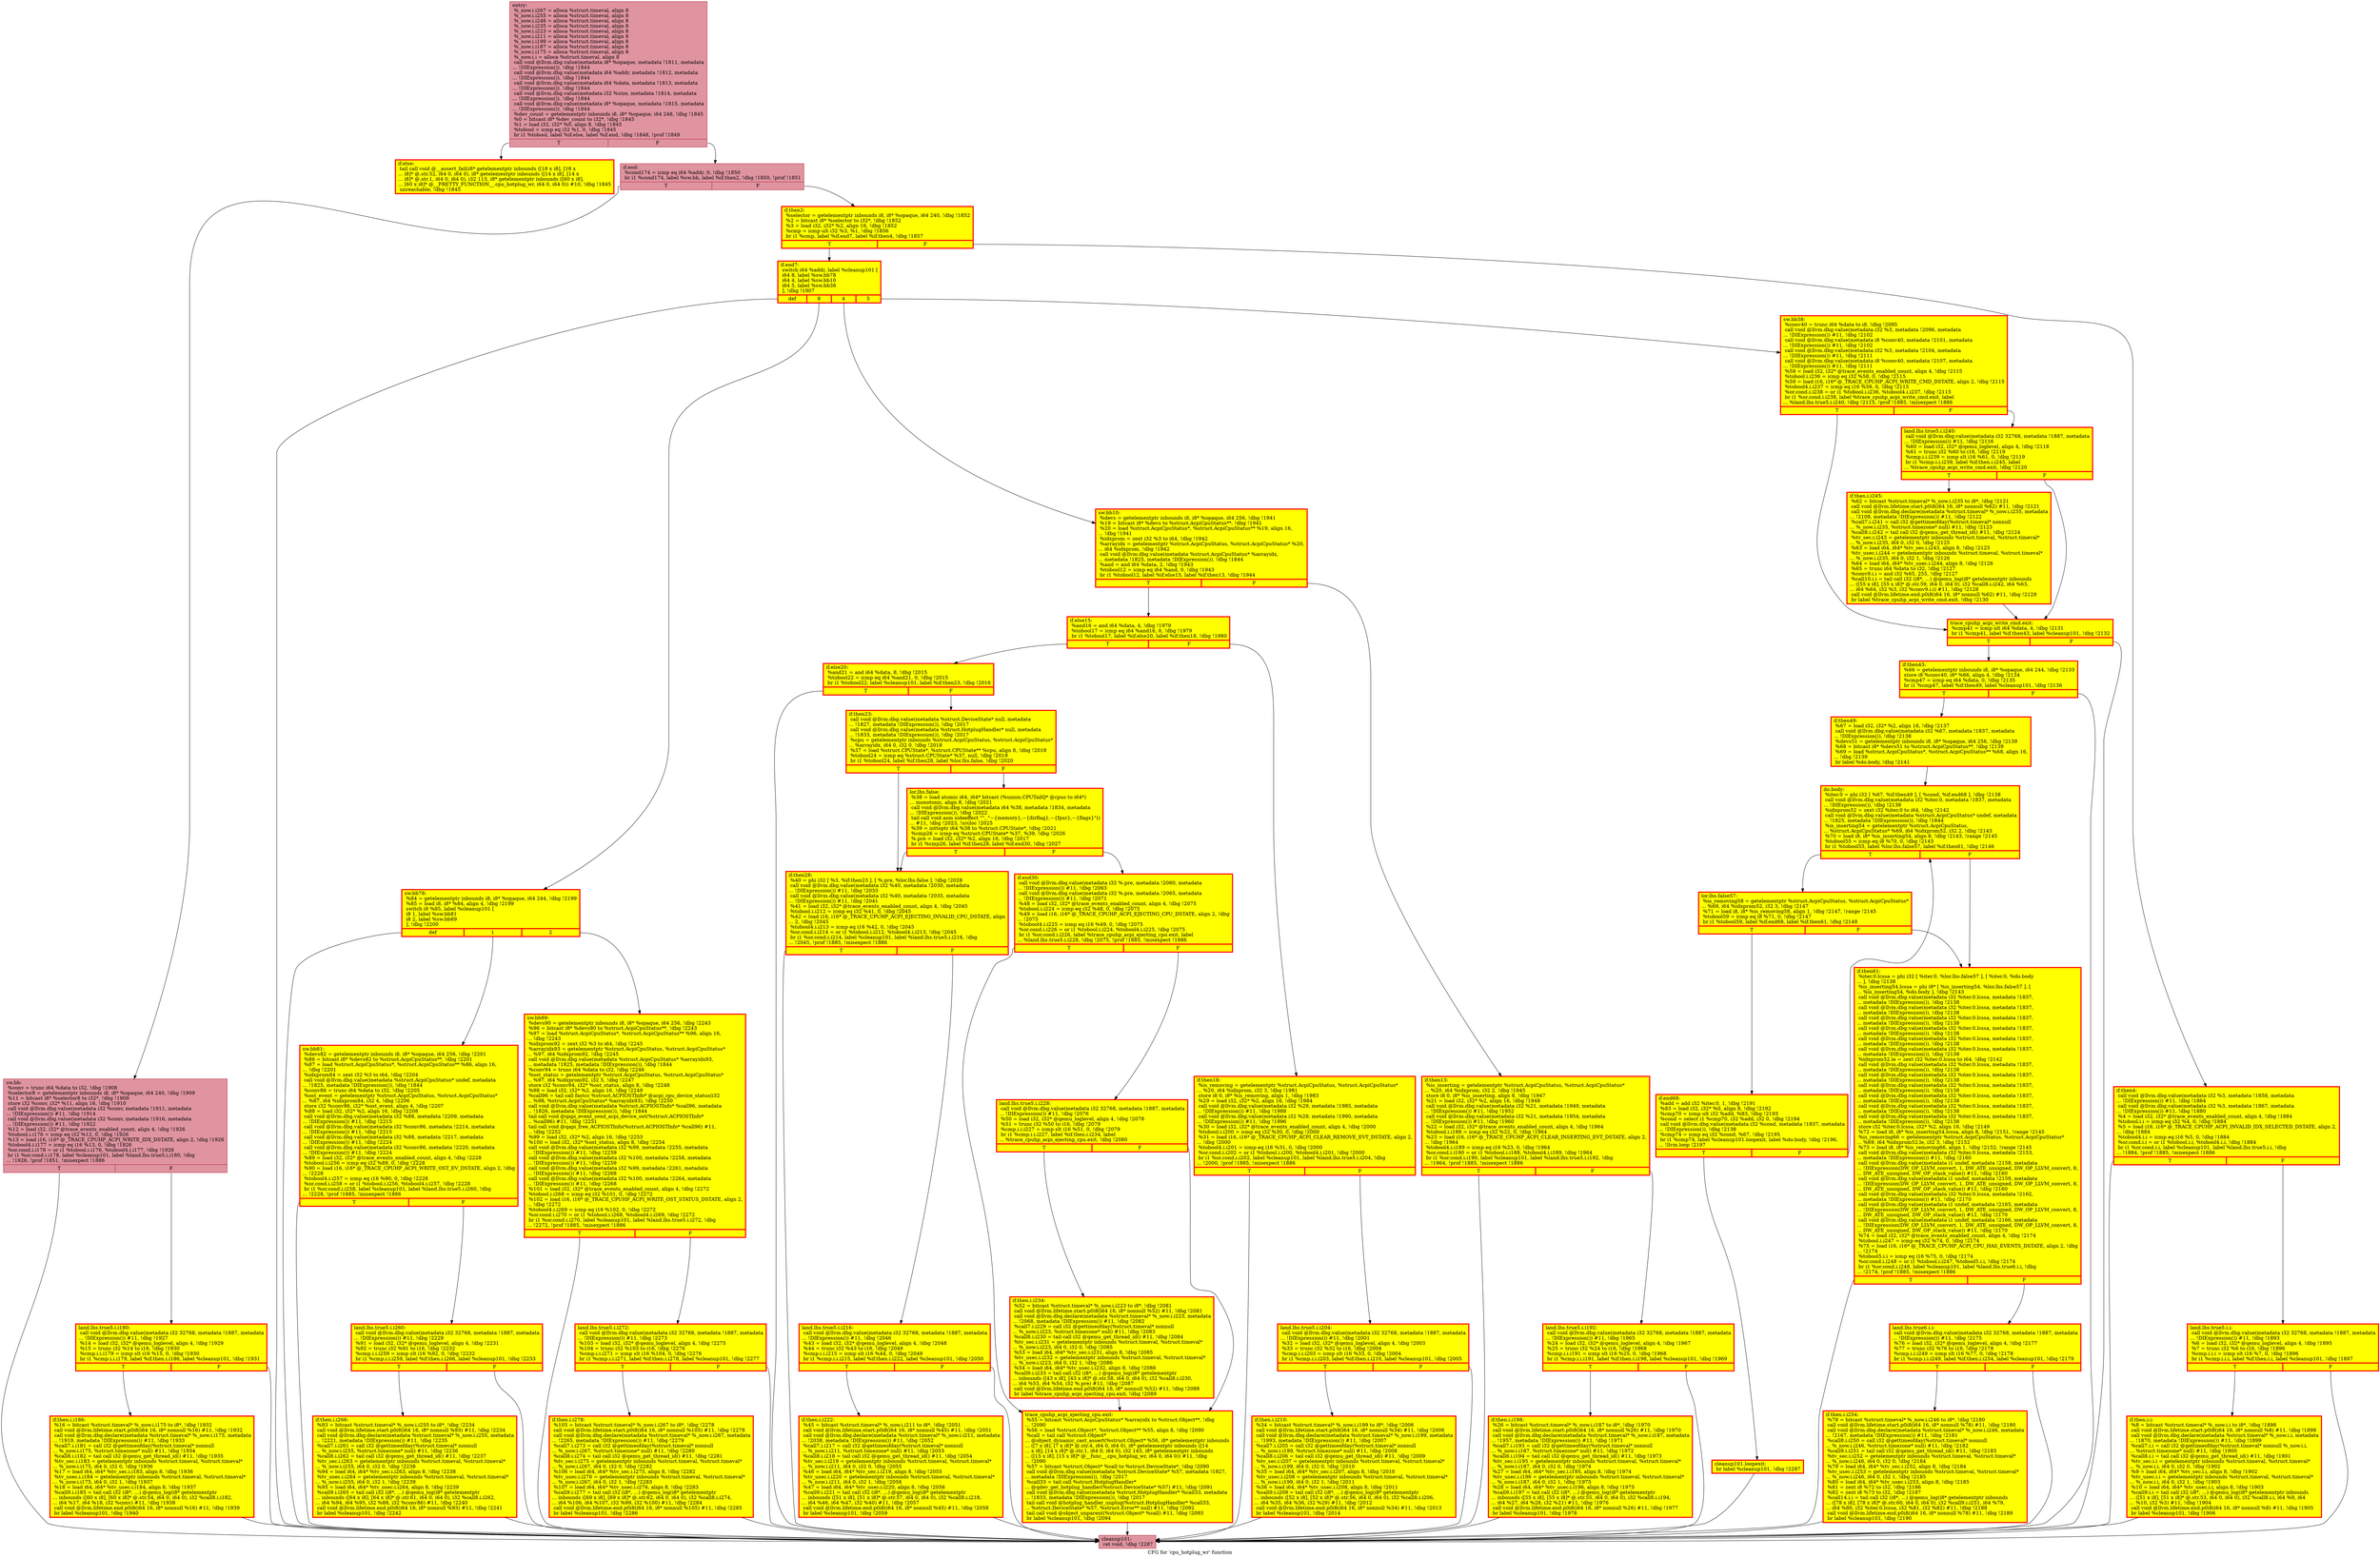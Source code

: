 digraph "CFG for 'cpu_hotplug_wr' function" {
	label="CFG for 'cpu_hotplug_wr' function";

	Node0x55f317c296d0 [shape=record,color="#b70d28ff", style=filled, fillcolor="#b70d2870",label="{entry:\l  %_now.i.i267 = alloca %struct.timeval, align 8\l  %_now.i.i255 = alloca %struct.timeval, align 8\l  %_now.i.i246 = alloca %struct.timeval, align 8\l  %_now.i.i235 = alloca %struct.timeval, align 8\l  %_now.i.i223 = alloca %struct.timeval, align 8\l  %_now.i.i211 = alloca %struct.timeval, align 8\l  %_now.i.i199 = alloca %struct.timeval, align 8\l  %_now.i.i187 = alloca %struct.timeval, align 8\l  %_now.i.i175 = alloca %struct.timeval, align 8\l  %_now.i.i = alloca %struct.timeval, align 8\l  call void @llvm.dbg.value(metadata i8* %opaque, metadata !1811, metadata\l... !DIExpression()), !dbg !1844\l  call void @llvm.dbg.value(metadata i64 %addr, metadata !1812, metadata\l... !DIExpression()), !dbg !1844\l  call void @llvm.dbg.value(metadata i64 %data, metadata !1813, metadata\l... !DIExpression()), !dbg !1844\l  call void @llvm.dbg.value(metadata i32 %size, metadata !1814, metadata\l... !DIExpression()), !dbg !1844\l  call void @llvm.dbg.value(metadata i8* %opaque, metadata !1815, metadata\l... !DIExpression()), !dbg !1844\l  %dev_count = getelementptr inbounds i8, i8* %opaque, i64 248, !dbg !1845\l  %0 = bitcast i8* %dev_count to i32*, !dbg !1845\l  %1 = load i32, i32* %0, align 8, !dbg !1845\l  %tobool = icmp eq i32 %1, 0, !dbg !1845\l  br i1 %tobool, label %if.else, label %if.end, !dbg !1848, !prof !1849\l|{<s0>T|<s1>F}}"];
	Node0x55f317c296d0:s0 -> Node0x55f317c414a0;
	Node0x55f317c296d0:s1 -> Node0x55f317c41430;
	Node0x55f317c414a0 [shape=record,penwidth=3.0, style="filled", color="red", fillcolor="yellow",label="{if.else:                                          \l  tail call void @__assert_fail(i8* getelementptr inbounds ([18 x i8], [18 x\l... i8]* @.str.52, i64 0, i64 0), i8* getelementptr inbounds ([14 x i8], [14 x\l... i8]* @.str.1, i64 0, i64 0), i32 113, i8* getelementptr inbounds ([60 x i8],\l... [60 x i8]* @__PRETTY_FUNCTION__.cpu_hotplug_wr, i64 0, i64 0)) #10, !dbg !1845\l  unreachable, !dbg !1845\l}"];
	Node0x55f317c41430 [shape=record,color="#b70d28ff", style=filled, fillcolor="#b70d2870",label="{if.end:                                           \l  %cond174 = icmp eq i64 %addr, 0, !dbg !1850\l  br i1 %cond174, label %sw.bb, label %if.then2, !dbg !1850, !prof !1851\l|{<s0>T|<s1>F}}"];
	Node0x55f317c41430:s0 -> Node0x55f317c43db0;
	Node0x55f317c41430:s1 -> Node0x55f317c41e20;
	Node0x55f317c41e20 [shape=record,penwidth=3.0, style="filled", color="red", fillcolor="yellow",label="{if.then2:                                         \l  %selector = getelementptr inbounds i8, i8* %opaque, i64 240, !dbg !1852\l  %2 = bitcast i8* %selector to i32*, !dbg !1852\l  %3 = load i32, i32* %2, align 16, !dbg !1852\l  %cmp = icmp ult i32 %3, %1, !dbg !1856\l  br i1 %cmp, label %if.end7, label %if.then4, !dbg !1857\l|{<s0>T|<s1>F}}"];
	Node0x55f317c41e20:s0 -> Node0x55f317c41ee0;
	Node0x55f317c41e20:s1 -> Node0x55f317c42290;
	Node0x55f317c42290 [shape=record,penwidth=3.0, style="filled", color="red", fillcolor="yellow",label="{if.then4:                                         \l  call void @llvm.dbg.value(metadata i32 %3, metadata !1858, metadata\l... !DIExpression()) #11, !dbg !1864\l  call void @llvm.dbg.value(metadata i32 %3, metadata !1867, metadata\l... !DIExpression()) #11, !dbg !1880\l  %4 = load i32, i32* @trace_events_enabled_count, align 4, !dbg !1884\l  %tobool.i.i = icmp eq i32 %4, 0, !dbg !1884\l  %5 = load i16, i16* @_TRACE_CPUHP_ACPI_INVALID_IDX_SELECTED_DSTATE, align 2,\l... !dbg !1884\l  %tobool4.i.i = icmp eq i16 %5, 0, !dbg !1884\l  %or.cond.i.i = or i1 %tobool.i.i, %tobool4.i.i, !dbg !1884\l  br i1 %or.cond.i.i, label %cleanup101, label %land.lhs.true5.i.i, !dbg\l... !1884, !prof !1885, !misexpect !1886\l|{<s0>T|<s1>F}}"];
	Node0x55f317c42290:s0 -> Node0x55f317670e80;
	Node0x55f317c42290:s1 -> Node0x55f317c7afe0;
	Node0x55f317c7afe0 [shape=record,penwidth=3.0, style="filled", color="red", fillcolor="yellow",label="{land.lhs.true5.i.i:                               \l  call void @llvm.dbg.value(metadata i32 32768, metadata !1887, metadata\l... !DIExpression()) #11, !dbg !1893\l  %6 = load i32, i32* @qemu_loglevel, align 4, !dbg !1895\l  %7 = trunc i32 %6 to i16, !dbg !1896\l  %cmp.i.i.i = icmp slt i16 %7, 0, !dbg !1896\l  br i1 %cmp.i.i.i, label %if.then.i.i, label %cleanup101, !dbg !1897\l|{<s0>T|<s1>F}}"];
	Node0x55f317c7afe0:s0 -> Node0x55f317c772a0;
	Node0x55f317c7afe0:s1 -> Node0x55f317670e80;
	Node0x55f317c772a0 [shape=record,penwidth=3.0, style="filled", color="red", fillcolor="yellow",label="{if.then.i.i:                                      \l  %8 = bitcast %struct.timeval* %_now.i.i to i8*, !dbg !1898\l  call void @llvm.lifetime.start.p0i8(i64 16, i8* nonnull %8) #11, !dbg !1898\l  call void @llvm.dbg.declare(metadata %struct.timeval* %_now.i.i, metadata\l... !1870, metadata !DIExpression()) #11, !dbg !1899\l  %call7.i.i = call i32 @gettimeofday(%struct.timeval* nonnull %_now.i.i,\l... %struct.timezone* null) #11, !dbg !1900\l  %call8.i.i = tail call i32 @qemu_get_thread_id() #11, !dbg !1901\l  %tv_sec.i.i = getelementptr inbounds %struct.timeval, %struct.timeval*\l... %_now.i.i, i64 0, i32 0, !dbg !1902\l  %9 = load i64, i64* %tv_sec.i.i, align 8, !dbg !1902\l  %tv_usec.i.i = getelementptr inbounds %struct.timeval, %struct.timeval*\l... %_now.i.i, i64 0, i32 1, !dbg !1903\l  %10 = load i64, i64* %tv_usec.i.i, align 8, !dbg !1903\l  %call9.i.i = tail call i32 (i8*, ...) @qemu_log(i8* getelementptr inbounds\l... ([51 x i8], [51 x i8]* @.str.53, i64 0, i64 0), i32 %call8.i.i, i64 %9, i64\l... %10, i32 %3) #11, !dbg !1904\l  call void @llvm.lifetime.end.p0i8(i64 16, i8* nonnull %8) #11, !dbg !1905\l  br label %cleanup101, !dbg !1906\l}"];
	Node0x55f317c772a0 -> Node0x55f317670e80;
	Node0x55f317c41ee0 [shape=record,penwidth=3.0, style="filled", color="red", fillcolor="yellow",label="{if.end7:                                          \l  switch i64 %addr, label %cleanup101 [\l    i64 8, label %sw.bb78\l    i64 4, label %sw.bb10\l    i64 5, label %sw.bb38\l  ], !dbg !1907\l|{<s0>def|<s1>8|<s2>4|<s3>5}}"];
	Node0x55f317c41ee0:s0 -> Node0x55f317670e80;
	Node0x55f317c41ee0:s1 -> Node0x55f317c56070;
	Node0x55f317c41ee0:s2 -> Node0x55f317aac2a0;
	Node0x55f317c41ee0:s3 -> Node0x55f317abb500;
	Node0x55f317c43db0 [shape=record,color="#b70d28ff", style=filled, fillcolor="#b70d2870",label="{sw.bb:                                            \l  %conv = trunc i64 %data to i32, !dbg !1908\l  %selector8 = getelementptr inbounds i8, i8* %opaque, i64 240, !dbg !1909\l  %11 = bitcast i8* %selector8 to i32*, !dbg !1909\l  store i32 %conv, i32* %11, align 16, !dbg !1910\l  call void @llvm.dbg.value(metadata i32 %conv, metadata !1911, metadata\l... !DIExpression()) #11, !dbg !1914\l  call void @llvm.dbg.value(metadata i32 %conv, metadata !1916, metadata\l... !DIExpression()) #11, !dbg !1922\l  %12 = load i32, i32* @trace_events_enabled_count, align 4, !dbg !1926\l  %tobool.i.i176 = icmp eq i32 %12, 0, !dbg !1926\l  %13 = load i16, i16* @_TRACE_CPUHP_ACPI_WRITE_IDX_DSTATE, align 2, !dbg !1926\l  %tobool4.i.i177 = icmp eq i16 %13, 0, !dbg !1926\l  %or.cond.i.i178 = or i1 %tobool.i.i176, %tobool4.i.i177, !dbg !1926\l  br i1 %or.cond.i.i178, label %cleanup101, label %land.lhs.true5.i.i180, !dbg\l... !1926, !prof !1851, !misexpect !1886\l|{<s0>T|<s1>F}}"];
	Node0x55f317c43db0:s0 -> Node0x55f317670e80;
	Node0x55f317c43db0:s1 -> Node0x55f317be92f0;
	Node0x55f317be92f0 [shape=record,penwidth=3.0, style="filled", color="red", fillcolor="yellow",label="{land.lhs.true5.i.i180:                            \l  call void @llvm.dbg.value(metadata i32 32768, metadata !1887, metadata\l... !DIExpression()) #11, !dbg !1927\l  %14 = load i32, i32* @qemu_loglevel, align 4, !dbg !1929\l  %15 = trunc i32 %14 to i16, !dbg !1930\l  %cmp.i.i.i179 = icmp slt i16 %15, 0, !dbg !1930\l  br i1 %cmp.i.i.i179, label %if.then.i.i186, label %cleanup101, !dbg !1931\l|{<s0>T|<s1>F}}"];
	Node0x55f317be92f0:s0 -> Node0x55f317abc0a0;
	Node0x55f317be92f0:s1 -> Node0x55f317670e80;
	Node0x55f317abc0a0 [shape=record,penwidth=3.0, style="filled", color="red", fillcolor="yellow",label="{if.then.i.i186:                                   \l  %16 = bitcast %struct.timeval* %_now.i.i175 to i8*, !dbg !1932\l  call void @llvm.lifetime.start.p0i8(i64 16, i8* nonnull %16) #11, !dbg !1932\l  call void @llvm.dbg.declare(metadata %struct.timeval* %_now.i.i175, metadata\l... !1919, metadata !DIExpression()) #11, !dbg !1933\l  %call7.i.i181 = call i32 @gettimeofday(%struct.timeval* nonnull\l... %_now.i.i175, %struct.timezone* null) #11, !dbg !1934\l  %call8.i.i182 = tail call i32 @qemu_get_thread_id() #11, !dbg !1935\l  %tv_sec.i.i183 = getelementptr inbounds %struct.timeval, %struct.timeval*\l... %_now.i.i175, i64 0, i32 0, !dbg !1936\l  %17 = load i64, i64* %tv_sec.i.i183, align 8, !dbg !1936\l  %tv_usec.i.i184 = getelementptr inbounds %struct.timeval, %struct.timeval*\l... %_now.i.i175, i64 0, i32 1, !dbg !1937\l  %18 = load i64, i64* %tv_usec.i.i184, align 8, !dbg !1937\l  %call9.i.i185 = tail call i32 (i8*, ...) @qemu_log(i8* getelementptr\l... inbounds ([60 x i8], [60 x i8]* @.str.54, i64 0, i64 0), i32 %call8.i.i182,\l... i64 %17, i64 %18, i32 %conv) #11, !dbg !1938\l  call void @llvm.lifetime.end.p0i8(i64 16, i8* nonnull %16) #11, !dbg !1939\l  br label %cleanup101, !dbg !1940\l}"];
	Node0x55f317abc0a0 -> Node0x55f317670e80;
	Node0x55f317aac2a0 [shape=record,penwidth=3.0, style="filled", color="red", fillcolor="yellow",label="{sw.bb10:                                          \l  %devs = getelementptr inbounds i8, i8* %opaque, i64 256, !dbg !1941\l  %19 = bitcast i8* %devs to %struct.AcpiCpuStatus**, !dbg !1941\l  %20 = load %struct.AcpiCpuStatus*, %struct.AcpiCpuStatus** %19, align 16,\l... !dbg !1941\l  %idxprom = zext i32 %3 to i64, !dbg !1942\l  %arrayidx = getelementptr %struct.AcpiCpuStatus, %struct.AcpiCpuStatus* %20,\l... i64 %idxprom, !dbg !1942\l  call void @llvm.dbg.value(metadata %struct.AcpiCpuStatus* %arrayidx,\l... metadata !1825, metadata !DIExpression()), !dbg !1844\l  %and = and i64 %data, 2, !dbg !1943\l  %tobool12 = icmp eq i64 %and, 0, !dbg !1943\l  br i1 %tobool12, label %if.else15, label %if.then13, !dbg !1944\l|{<s0>T|<s1>F}}"];
	Node0x55f317aac2a0:s0 -> Node0x55f317c44dd0;
	Node0x55f317aac2a0:s1 -> Node0x55f317c44d30;
	Node0x55f317c44d30 [shape=record,penwidth=3.0, style="filled", color="red", fillcolor="yellow",label="{if.then13:                                        \l  %is_inserting = getelementptr %struct.AcpiCpuStatus, %struct.AcpiCpuStatus*\l... %20, i64 %idxprom, i32 2, !dbg !1945\l  store i8 0, i8* %is_inserting, align 8, !dbg !1947\l  %21 = load i32, i32* %2, align 16, !dbg !1948\l  call void @llvm.dbg.value(metadata i32 %21, metadata !1949, metadata\l... !DIExpression()) #11, !dbg !1952\l  call void @llvm.dbg.value(metadata i32 %21, metadata !1954, metadata\l... !DIExpression()) #11, !dbg !1960\l  %22 = load i32, i32* @trace_events_enabled_count, align 4, !dbg !1964\l  %tobool.i.i188 = icmp eq i32 %22, 0, !dbg !1964\l  %23 = load i16, i16* @_TRACE_CPUHP_ACPI_CLEAR_INSERTING_EVT_DSTATE, align 2,\l... !dbg !1964\l  %tobool4.i.i189 = icmp eq i16 %23, 0, !dbg !1964\l  %or.cond.i.i190 = or i1 %tobool.i.i188, %tobool4.i.i189, !dbg !1964\l  br i1 %or.cond.i.i190, label %cleanup101, label %land.lhs.true5.i.i192, !dbg\l... !1964, !prof !1885, !misexpect !1886\l|{<s0>T|<s1>F}}"];
	Node0x55f317c44d30:s0 -> Node0x55f317670e80;
	Node0x55f317c44d30:s1 -> Node0x55f317c5a690;
	Node0x55f317c5a690 [shape=record,penwidth=3.0, style="filled", color="red", fillcolor="yellow",label="{land.lhs.true5.i.i192:                            \l  call void @llvm.dbg.value(metadata i32 32768, metadata !1887, metadata\l... !DIExpression()) #11, !dbg !1965\l  %24 = load i32, i32* @qemu_loglevel, align 4, !dbg !1967\l  %25 = trunc i32 %24 to i16, !dbg !1968\l  %cmp.i.i.i191 = icmp slt i16 %25, 0, !dbg !1968\l  br i1 %cmp.i.i.i191, label %if.then.i.i198, label %cleanup101, !dbg !1969\l|{<s0>T|<s1>F}}"];
	Node0x55f317c5a690:s0 -> Node0x55f317ca52c0;
	Node0x55f317c5a690:s1 -> Node0x55f317670e80;
	Node0x55f317ca52c0 [shape=record,penwidth=3.0, style="filled", color="red", fillcolor="yellow",label="{if.then.i.i198:                                   \l  %26 = bitcast %struct.timeval* %_now.i.i187 to i8*, !dbg !1970\l  call void @llvm.lifetime.start.p0i8(i64 16, i8* nonnull %26) #11, !dbg !1970\l  call void @llvm.dbg.declare(metadata %struct.timeval* %_now.i.i187, metadata\l... !1957, metadata !DIExpression()) #11, !dbg !1971\l  %call7.i.i193 = call i32 @gettimeofday(%struct.timeval* nonnull\l... %_now.i.i187, %struct.timezone* null) #11, !dbg !1972\l  %call8.i.i194 = tail call i32 @qemu_get_thread_id() #11, !dbg !1973\l  %tv_sec.i.i195 = getelementptr inbounds %struct.timeval, %struct.timeval*\l... %_now.i.i187, i64 0, i32 0, !dbg !1974\l  %27 = load i64, i64* %tv_sec.i.i195, align 8, !dbg !1974\l  %tv_usec.i.i196 = getelementptr inbounds %struct.timeval, %struct.timeval*\l... %_now.i.i187, i64 0, i32 1, !dbg !1975\l  %28 = load i64, i64* %tv_usec.i.i196, align 8, !dbg !1975\l  %call9.i.i197 = tail call i32 (i8*, ...) @qemu_log(i8* getelementptr\l... inbounds ([55 x i8], [55 x i8]* @.str.55, i64 0, i64 0), i32 %call8.i.i194,\l... i64 %27, i64 %28, i32 %21) #11, !dbg !1976\l  call void @llvm.lifetime.end.p0i8(i64 16, i8* nonnull %26) #11, !dbg !1977\l  br label %cleanup101, !dbg !1978\l}"];
	Node0x55f317ca52c0 -> Node0x55f317670e80;
	Node0x55f317c44dd0 [shape=record,penwidth=3.0, style="filled", color="red", fillcolor="yellow",label="{if.else15:                                        \l  %and16 = and i64 %data, 4, !dbg !1979\l  %tobool17 = icmp eq i64 %and16, 0, !dbg !1979\l  br i1 %tobool17, label %if.else20, label %if.then18, !dbg !1980\l|{<s0>T|<s1>F}}"];
	Node0x55f317c44dd0:s0 -> Node0x55f317c45de0;
	Node0x55f317c44dd0:s1 -> Node0x55f317ab2210;
	Node0x55f317ab2210 [shape=record,penwidth=3.0, style="filled", color="red", fillcolor="yellow",label="{if.then18:                                        \l  %is_removing = getelementptr %struct.AcpiCpuStatus, %struct.AcpiCpuStatus*\l... %20, i64 %idxprom, i32 3, !dbg !1981\l  store i8 0, i8* %is_removing, align 1, !dbg !1983\l  %29 = load i32, i32* %2, align 16, !dbg !1984\l  call void @llvm.dbg.value(metadata i32 %29, metadata !1985, metadata\l... !DIExpression()) #11, !dbg !1988\l  call void @llvm.dbg.value(metadata i32 %29, metadata !1990, metadata\l... !DIExpression()) #11, !dbg !1996\l  %30 = load i32, i32* @trace_events_enabled_count, align 4, !dbg !2000\l  %tobool.i.i200 = icmp eq i32 %30, 0, !dbg !2000\l  %31 = load i16, i16* @_TRACE_CPUHP_ACPI_CLEAR_REMOVE_EVT_DSTATE, align 2,\l... !dbg !2000\l  %tobool4.i.i201 = icmp eq i16 %31, 0, !dbg !2000\l  %or.cond.i.i202 = or i1 %tobool.i.i200, %tobool4.i.i201, !dbg !2000\l  br i1 %or.cond.i.i202, label %cleanup101, label %land.lhs.true5.i.i204, !dbg\l... !2000, !prof !1885, !misexpect !1886\l|{<s0>T|<s1>F}}"];
	Node0x55f317ab2210:s0 -> Node0x55f317670e80;
	Node0x55f317ab2210:s1 -> Node0x55f317c5e2d0;
	Node0x55f317c5e2d0 [shape=record,penwidth=3.0, style="filled", color="red", fillcolor="yellow",label="{land.lhs.true5.i.i204:                            \l  call void @llvm.dbg.value(metadata i32 32768, metadata !1887, metadata\l... !DIExpression()) #11, !dbg !2001\l  %32 = load i32, i32* @qemu_loglevel, align 4, !dbg !2003\l  %33 = trunc i32 %32 to i16, !dbg !2004\l  %cmp.i.i.i203 = icmp slt i16 %33, 0, !dbg !2004\l  br i1 %cmp.i.i.i203, label %if.then.i.i210, label %cleanup101, !dbg !2005\l|{<s0>T|<s1>F}}"];
	Node0x55f317c5e2d0:s0 -> Node0x55f317c7ac10;
	Node0x55f317c5e2d0:s1 -> Node0x55f317670e80;
	Node0x55f317c7ac10 [shape=record,penwidth=3.0, style="filled", color="red", fillcolor="yellow",label="{if.then.i.i210:                                   \l  %34 = bitcast %struct.timeval* %_now.i.i199 to i8*, !dbg !2006\l  call void @llvm.lifetime.start.p0i8(i64 16, i8* nonnull %34) #11, !dbg !2006\l  call void @llvm.dbg.declare(metadata %struct.timeval* %_now.i.i199, metadata\l... !1993, metadata !DIExpression()) #11, !dbg !2007\l  %call7.i.i205 = call i32 @gettimeofday(%struct.timeval* nonnull\l... %_now.i.i199, %struct.timezone* null) #11, !dbg !2008\l  %call8.i.i206 = tail call i32 @qemu_get_thread_id() #11, !dbg !2009\l  %tv_sec.i.i207 = getelementptr inbounds %struct.timeval, %struct.timeval*\l... %_now.i.i199, i64 0, i32 0, !dbg !2010\l  %35 = load i64, i64* %tv_sec.i.i207, align 8, !dbg !2010\l  %tv_usec.i.i208 = getelementptr inbounds %struct.timeval, %struct.timeval*\l... %_now.i.i199, i64 0, i32 1, !dbg !2011\l  %36 = load i64, i64* %tv_usec.i.i208, align 8, !dbg !2011\l  %call9.i.i209 = tail call i32 (i8*, ...) @qemu_log(i8* getelementptr\l... inbounds ([52 x i8], [52 x i8]* @.str.56, i64 0, i64 0), i32 %call8.i.i206,\l... i64 %35, i64 %36, i32 %29) #11, !dbg !2012\l  call void @llvm.lifetime.end.p0i8(i64 16, i8* nonnull %34) #11, !dbg !2013\l  br label %cleanup101, !dbg !2014\l}"];
	Node0x55f317c7ac10 -> Node0x55f317670e80;
	Node0x55f317c45de0 [shape=record,penwidth=3.0, style="filled", color="red", fillcolor="yellow",label="{if.else20:                                        \l  %and21 = and i64 %data, 8, !dbg !2015\l  %tobool22 = icmp eq i64 %and21, 0, !dbg !2015\l  br i1 %tobool22, label %cleanup101, label %if.then23, !dbg !2016\l|{<s0>T|<s1>F}}"];
	Node0x55f317c45de0:s0 -> Node0x55f317670e80;
	Node0x55f317c45de0:s1 -> Node0x55f317ab2850;
	Node0x55f317ab2850 [shape=record,penwidth=3.0, style="filled", color="red", fillcolor="yellow",label="{if.then23:                                        \l  call void @llvm.dbg.value(metadata %struct.DeviceState* null, metadata\l... !1827, metadata !DIExpression()), !dbg !2017\l  call void @llvm.dbg.value(metadata %struct.HotplugHandler* null, metadata\l... !1833, metadata !DIExpression()), !dbg !2017\l  %cpu = getelementptr inbounds %struct.AcpiCpuStatus, %struct.AcpiCpuStatus*\l... %arrayidx, i64 0, i32 0, !dbg !2018\l  %37 = load %struct.CPUState*, %struct.CPUState** %cpu, align 8, !dbg !2018\l  %tobool24 = icmp eq %struct.CPUState* %37, null, !dbg !2019\l  br i1 %tobool24, label %if.then28, label %lor.lhs.false, !dbg !2020\l|{<s0>T|<s1>F}}"];
	Node0x55f317ab2850:s0 -> Node0x55f317c40630;
	Node0x55f317ab2850:s1 -> Node0x55f317c47ef0;
	Node0x55f317c47ef0 [shape=record,penwidth=3.0, style="filled", color="red", fillcolor="yellow",label="{lor.lhs.false:                                    \l  %38 = load atomic i64, i64* bitcast (%union.CPUTailQ* @cpus to i64*)\l... monotonic, align 8, !dbg !2021\l  call void @llvm.dbg.value(metadata i64 %38, metadata !1834, metadata\l... !DIExpression()), !dbg !2022\l  tail call void asm sideeffect \"\", \"~\{memory\},~\{dirflag\},~\{fpsr\},~\{flags\}\"()\l... #11, !dbg !2023, !srcloc !2025\l  %39 = inttoptr i64 %38 to %struct.CPUState*, !dbg !2021\l  %cmp26 = icmp eq %struct.CPUState* %37, %39, !dbg !2026\l  %.pre = load i32, i32* %2, align 16, !dbg !2017\l  br i1 %cmp26, label %if.then28, label %if.end30, !dbg !2027\l|{<s0>T|<s1>F}}"];
	Node0x55f317c47ef0:s0 -> Node0x55f317c40630;
	Node0x55f317c47ef0:s1 -> Node0x55f317c47e80;
	Node0x55f317c40630 [shape=record,penwidth=3.0, style="filled", color="red", fillcolor="yellow",label="{if.then28:                                        \l  %40 = phi i32 [ %3, %if.then23 ], [ %.pre, %lor.lhs.false ], !dbg !2028\l  call void @llvm.dbg.value(metadata i32 %40, metadata !2030, metadata\l... !DIExpression()) #11, !dbg !2033\l  call void @llvm.dbg.value(metadata i32 %40, metadata !2035, metadata\l... !DIExpression()) #11, !dbg !2041\l  %41 = load i32, i32* @trace_events_enabled_count, align 4, !dbg !2045\l  %tobool.i.i212 = icmp eq i32 %41, 0, !dbg !2045\l  %42 = load i16, i16* @_TRACE_CPUHP_ACPI_EJECTING_INVALID_CPU_DSTATE, align\l... 2, !dbg !2045\l  %tobool4.i.i213 = icmp eq i16 %42, 0, !dbg !2045\l  %or.cond.i.i214 = or i1 %tobool.i.i212, %tobool4.i.i213, !dbg !2045\l  br i1 %or.cond.i.i214, label %cleanup101, label %land.lhs.true5.i.i216, !dbg\l... !2045, !prof !1885, !misexpect !1886\l|{<s0>T|<s1>F}}"];
	Node0x55f317c40630:s0 -> Node0x55f317670e80;
	Node0x55f317c40630:s1 -> Node0x55f317c60970;
	Node0x55f317c60970 [shape=record,penwidth=3.0, style="filled", color="red", fillcolor="yellow",label="{land.lhs.true5.i.i216:                            \l  call void @llvm.dbg.value(metadata i32 32768, metadata !1887, metadata\l... !DIExpression()) #11, !dbg !2046\l  %43 = load i32, i32* @qemu_loglevel, align 4, !dbg !2048\l  %44 = trunc i32 %43 to i16, !dbg !2049\l  %cmp.i.i.i215 = icmp slt i16 %44, 0, !dbg !2049\l  br i1 %cmp.i.i.i215, label %if.then.i.i222, label %cleanup101, !dbg !2050\l|{<s0>T|<s1>F}}"];
	Node0x55f317c60970:s0 -> Node0x55f317c2d8d0;
	Node0x55f317c60970:s1 -> Node0x55f317670e80;
	Node0x55f317c2d8d0 [shape=record,penwidth=3.0, style="filled", color="red", fillcolor="yellow",label="{if.then.i.i222:                                   \l  %45 = bitcast %struct.timeval* %_now.i.i211 to i8*, !dbg !2051\l  call void @llvm.lifetime.start.p0i8(i64 16, i8* nonnull %45) #11, !dbg !2051\l  call void @llvm.dbg.declare(metadata %struct.timeval* %_now.i.i211, metadata\l... !2038, metadata !DIExpression()) #11, !dbg !2052\l  %call7.i.i217 = call i32 @gettimeofday(%struct.timeval* nonnull\l... %_now.i.i211, %struct.timezone* null) #11, !dbg !2053\l  %call8.i.i218 = tail call i32 @qemu_get_thread_id() #11, !dbg !2054\l  %tv_sec.i.i219 = getelementptr inbounds %struct.timeval, %struct.timeval*\l... %_now.i.i211, i64 0, i32 0, !dbg !2055\l  %46 = load i64, i64* %tv_sec.i.i219, align 8, !dbg !2055\l  %tv_usec.i.i220 = getelementptr inbounds %struct.timeval, %struct.timeval*\l... %_now.i.i211, i64 0, i32 1, !dbg !2056\l  %47 = load i64, i64* %tv_usec.i.i220, align 8, !dbg !2056\l  %call9.i.i221 = tail call i32 (i8*, ...) @qemu_log(i8* getelementptr\l... inbounds ([51 x i8], [51 x i8]* @.str.57, i64 0, i64 0), i32 %call8.i.i218,\l... i64 %46, i64 %47, i32 %40) #11, !dbg !2057\l  call void @llvm.lifetime.end.p0i8(i64 16, i8* nonnull %45) #11, !dbg !2058\l  br label %cleanup101, !dbg !2059\l}"];
	Node0x55f317c2d8d0 -> Node0x55f317670e80;
	Node0x55f317c47e80 [shape=record,penwidth=3.0, style="filled", color="red", fillcolor="yellow",label="{if.end30:                                         \l  call void @llvm.dbg.value(metadata i32 %.pre, metadata !2060, metadata\l... !DIExpression()) #11, !dbg !2063\l  call void @llvm.dbg.value(metadata i32 %.pre, metadata !2065, metadata\l... !DIExpression()) #11, !dbg !2071\l  %48 = load i32, i32* @trace_events_enabled_count, align 4, !dbg !2075\l  %tobool.i.i224 = icmp eq i32 %48, 0, !dbg !2075\l  %49 = load i16, i16* @_TRACE_CPUHP_ACPI_EJECTING_CPU_DSTATE, align 2, !dbg\l... !2075\l  %tobool4.i.i225 = icmp eq i16 %49, 0, !dbg !2075\l  %or.cond.i.i226 = or i1 %tobool.i.i224, %tobool4.i.i225, !dbg !2075\l  br i1 %or.cond.i.i226, label %trace_cpuhp_acpi_ejecting_cpu.exit, label\l... %land.lhs.true5.i.i228, !dbg !2075, !prof !1885, !misexpect !1886\l|{<s0>T|<s1>F}}"];
	Node0x55f317c47e80:s0 -> Node0x55f317c60560;
	Node0x55f317c47e80:s1 -> Node0x55f317c62210;
	Node0x55f317c62210 [shape=record,penwidth=3.0, style="filled", color="red", fillcolor="yellow",label="{land.lhs.true5.i.i228:                            \l  call void @llvm.dbg.value(metadata i32 32768, metadata !1887, metadata\l... !DIExpression()) #11, !dbg !2076\l  %50 = load i32, i32* @qemu_loglevel, align 4, !dbg !2078\l  %51 = trunc i32 %50 to i16, !dbg !2079\l  %cmp.i.i.i227 = icmp slt i16 %51, 0, !dbg !2079\l  br i1 %cmp.i.i.i227, label %if.then.i.i234, label\l... %trace_cpuhp_acpi_ejecting_cpu.exit, !dbg !2080\l|{<s0>T|<s1>F}}"];
	Node0x55f317c62210:s0 -> Node0x55f317c2c250;
	Node0x55f317c62210:s1 -> Node0x55f317c60560;
	Node0x55f317c2c250 [shape=record,penwidth=3.0, style="filled", color="red", fillcolor="yellow",label="{if.then.i.i234:                                   \l  %52 = bitcast %struct.timeval* %_now.i.i223 to i8*, !dbg !2081\l  call void @llvm.lifetime.start.p0i8(i64 16, i8* nonnull %52) #11, !dbg !2081\l  call void @llvm.dbg.declare(metadata %struct.timeval* %_now.i.i223, metadata\l... !2068, metadata !DIExpression()) #11, !dbg !2082\l  %call7.i.i229 = call i32 @gettimeofday(%struct.timeval* nonnull\l... %_now.i.i223, %struct.timezone* null) #11, !dbg !2083\l  %call8.i.i230 = tail call i32 @qemu_get_thread_id() #11, !dbg !2084\l  %tv_sec.i.i231 = getelementptr inbounds %struct.timeval, %struct.timeval*\l... %_now.i.i223, i64 0, i32 0, !dbg !2085\l  %53 = load i64, i64* %tv_sec.i.i231, align 8, !dbg !2085\l  %tv_usec.i.i232 = getelementptr inbounds %struct.timeval, %struct.timeval*\l... %_now.i.i223, i64 0, i32 1, !dbg !2086\l  %54 = load i64, i64* %tv_usec.i.i232, align 8, !dbg !2086\l  %call9.i.i233 = tail call i32 (i8*, ...) @qemu_log(i8* getelementptr\l... inbounds ([43 x i8], [43 x i8]* @.str.58, i64 0, i64 0), i32 %call8.i.i230,\l... i64 %53, i64 %54, i32 %.pre) #11, !dbg !2087\l  call void @llvm.lifetime.end.p0i8(i64 16, i8* nonnull %52) #11, !dbg !2088\l  br label %trace_cpuhp_acpi_ejecting_cpu.exit, !dbg !2089\l}"];
	Node0x55f317c2c250 -> Node0x55f317c60560;
	Node0x55f317c60560 [shape=record,penwidth=3.0, style="filled", color="red", fillcolor="yellow",label="{trace_cpuhp_acpi_ejecting_cpu.exit:               \l  %55 = bitcast %struct.AcpiCpuStatus* %arrayidx to %struct.Object**, !dbg\l... !2090\l  %56 = load %struct.Object*, %struct.Object** %55, align 8, !dbg !2090\l  %call = tail call %struct.Object*\l... @object_dynamic_cast_assert(%struct.Object* %56, i8* getelementptr inbounds\l... ([7 x i8], [7 x i8]* @.str.4, i64 0, i64 0), i8* getelementptr inbounds ([14\l... x i8], [14 x i8]* @.str.1, i64 0, i64 0), i32 145, i8* getelementptr inbounds\l... ([15 x i8], [15 x i8]* @__func__.cpu_hotplug_wr, i64 0, i64 0)) #11, !dbg\l... !2090\l  %57 = bitcast %struct.Object* %call to %struct.DeviceState*, !dbg !2090\l  call void @llvm.dbg.value(metadata %struct.DeviceState* %57, metadata !1827,\l... metadata !DIExpression()), !dbg !2017\l  %call33 = tail call %struct.HotplugHandler*\l... @qdev_get_hotplug_handler(%struct.DeviceState* %57) #11, !dbg !2091\l  call void @llvm.dbg.value(metadata %struct.HotplugHandler* %call33, metadata\l... !1833, metadata !DIExpression()), !dbg !2017\l  tail call void @hotplug_handler_unplug(%struct.HotplugHandler* %call33,\l... %struct.DeviceState* %57, %struct.Error** null) #11, !dbg !2092\l  tail call void @object_unparent(%struct.Object* %call) #11, !dbg !2093\l  br label %cleanup101, !dbg !2094\l}"];
	Node0x55f317c60560 -> Node0x55f317670e80;
	Node0x55f317abb500 [shape=record,penwidth=3.0, style="filled", color="red", fillcolor="yellow",label="{sw.bb38:                                          \l  %conv40 = trunc i64 %data to i8, !dbg !2095\l  call void @llvm.dbg.value(metadata i32 %3, metadata !2096, metadata\l... !DIExpression()) #11, !dbg !2102\l  call void @llvm.dbg.value(metadata i8 %conv40, metadata !2101, metadata\l... !DIExpression()) #11, !dbg !2102\l  call void @llvm.dbg.value(metadata i32 %3, metadata !2104, metadata\l... !DIExpression()) #11, !dbg !2111\l  call void @llvm.dbg.value(metadata i8 %conv40, metadata !2107, metadata\l... !DIExpression()) #11, !dbg !2111\l  %58 = load i32, i32* @trace_events_enabled_count, align 4, !dbg !2115\l  %tobool.i.i236 = icmp eq i32 %58, 0, !dbg !2115\l  %59 = load i16, i16* @_TRACE_CPUHP_ACPI_WRITE_CMD_DSTATE, align 2, !dbg !2115\l  %tobool4.i.i237 = icmp eq i16 %59, 0, !dbg !2115\l  %or.cond.i.i238 = or i1 %tobool.i.i236, %tobool4.i.i237, !dbg !2115\l  br i1 %or.cond.i.i238, label %trace_cpuhp_acpi_write_cmd.exit, label\l... %land.lhs.true5.i.i240, !dbg !2115, !prof !1885, !misexpect !1886\l|{<s0>T|<s1>F}}"];
	Node0x55f317abb500:s0 -> Node0x55f317c636e0;
	Node0x55f317abb500:s1 -> Node0x55f317c65350;
	Node0x55f317c65350 [shape=record,penwidth=3.0, style="filled", color="red", fillcolor="yellow",label="{land.lhs.true5.i.i240:                            \l  call void @llvm.dbg.value(metadata i32 32768, metadata !1887, metadata\l... !DIExpression()) #11, !dbg !2116\l  %60 = load i32, i32* @qemu_loglevel, align 4, !dbg !2118\l  %61 = trunc i32 %60 to i16, !dbg !2119\l  %cmp.i.i.i239 = icmp slt i16 %61, 0, !dbg !2119\l  br i1 %cmp.i.i.i239, label %if.then.i.i245, label\l... %trace_cpuhp_acpi_write_cmd.exit, !dbg !2120\l|{<s0>T|<s1>F}}"];
	Node0x55f317c65350:s0 -> Node0x55f317c5ad80;
	Node0x55f317c65350:s1 -> Node0x55f317c636e0;
	Node0x55f317c5ad80 [shape=record,penwidth=3.0, style="filled", color="red", fillcolor="yellow",label="{if.then.i.i245:                                   \l  %62 = bitcast %struct.timeval* %_now.i.i235 to i8*, !dbg !2121\l  call void @llvm.lifetime.start.p0i8(i64 16, i8* nonnull %62) #11, !dbg !2121\l  call void @llvm.dbg.declare(metadata %struct.timeval* %_now.i.i235, metadata\l... !2108, metadata !DIExpression()) #11, !dbg !2122\l  %call7.i.i241 = call i32 @gettimeofday(%struct.timeval* nonnull\l... %_now.i.i235, %struct.timezone* null) #11, !dbg !2123\l  %call8.i.i242 = tail call i32 @qemu_get_thread_id() #11, !dbg !2124\l  %tv_sec.i.i243 = getelementptr inbounds %struct.timeval, %struct.timeval*\l... %_now.i.i235, i64 0, i32 0, !dbg !2125\l  %63 = load i64, i64* %tv_sec.i.i243, align 8, !dbg !2125\l  %tv_usec.i.i244 = getelementptr inbounds %struct.timeval, %struct.timeval*\l... %_now.i.i235, i64 0, i32 1, !dbg !2126\l  %64 = load i64, i64* %tv_usec.i.i244, align 8, !dbg !2126\l  %65 = trunc i64 %data to i32, !dbg !2127\l  %conv9.i.i = and i32 %65, 255, !dbg !2127\l  %call10.i.i = tail call i32 (i8*, ...) @qemu_log(i8* getelementptr inbounds\l... ([55 x i8], [55 x i8]* @.str.59, i64 0, i64 0), i32 %call8.i.i242, i64 %63,\l... i64 %64, i32 %3, i32 %conv9.i.i) #11, !dbg !2128\l  call void @llvm.lifetime.end.p0i8(i64 16, i8* nonnull %62) #11, !dbg !2129\l  br label %trace_cpuhp_acpi_write_cmd.exit, !dbg !2130\l}"];
	Node0x55f317c5ad80 -> Node0x55f317c636e0;
	Node0x55f317c636e0 [shape=record,penwidth=3.0, style="filled", color="red", fillcolor="yellow",label="{trace_cpuhp_acpi_write_cmd.exit:                  \l  %cmp41 = icmp ult i64 %data, 4, !dbg !2131\l  br i1 %cmp41, label %if.then43, label %cleanup101, !dbg !2132\l|{<s0>T|<s1>F}}"];
	Node0x55f317c636e0:s0 -> Node0x55f317aac8e0;
	Node0x55f317c636e0:s1 -> Node0x55f317670e80;
	Node0x55f317aac8e0 [shape=record,penwidth=3.0, style="filled", color="red", fillcolor="yellow",label="{if.then43:                                        \l  %66 = getelementptr inbounds i8, i8* %opaque, i64 244, !dbg !2133\l  store i8 %conv40, i8* %66, align 4, !dbg !2134\l  %cmp47 = icmp eq i64 %data, 0, !dbg !2135\l  br i1 %cmp47, label %if.then49, label %cleanup101, !dbg !2136\l|{<s0>T|<s1>F}}"];
	Node0x55f317aac8e0:s0 -> Node0x55f317bf7d00;
	Node0x55f317aac8e0:s1 -> Node0x55f317670e80;
	Node0x55f317bf7d00 [shape=record,penwidth=3.0, style="filled", color="red", fillcolor="yellow",label="{if.then49:                                        \l  %67 = load i32, i32* %2, align 16, !dbg !2137\l  call void @llvm.dbg.value(metadata i32 %67, metadata !1837, metadata\l... !DIExpression()), !dbg !2138\l  %devs51 = getelementptr inbounds i8, i8* %opaque, i64 256, !dbg !2139\l  %68 = bitcast i8* %devs51 to %struct.AcpiCpuStatus**, !dbg !2139\l  %69 = load %struct.AcpiCpuStatus*, %struct.AcpiCpuStatus** %68, align 16,\l... !dbg !2139\l  br label %do.body, !dbg !2141\l}"];
	Node0x55f317bf7d00 -> Node0x55f317bf89e0;
	Node0x55f317bf89e0 [shape=record,penwidth=3.0, style="filled", color="red", fillcolor="yellow",label="{do.body:                                          \l  %iter.0 = phi i32 [ %67, %if.then49 ], [ %cond, %if.end68 ], !dbg !2138\l  call void @llvm.dbg.value(metadata i32 %iter.0, metadata !1837, metadata\l... !DIExpression()), !dbg !2138\l  %idxprom52 = zext i32 %iter.0 to i64, !dbg !2142\l  call void @llvm.dbg.value(metadata %struct.AcpiCpuStatus* undef, metadata\l... !1825, metadata !DIExpression()), !dbg !1844\l  %is_inserting54 = getelementptr %struct.AcpiCpuStatus,\l... %struct.AcpiCpuStatus* %69, i64 %idxprom52, i32 2, !dbg !2143\l  %70 = load i8, i8* %is_inserting54, align 8, !dbg !2143, !range !2145\l  %tobool55 = icmp eq i8 %70, 0, !dbg !2143\l  br i1 %tobool55, label %lor.lhs.false57, label %if.then61, !dbg !2146\l|{<s0>T|<s1>F}}"];
	Node0x55f317bf89e0:s0 -> Node0x55f317bf9160;
	Node0x55f317bf89e0:s1 -> Node0x55f317bf9080;
	Node0x55f317bf9160 [shape=record,penwidth=3.0, style="filled", color="red", fillcolor="yellow",label="{lor.lhs.false57:                                  \l  %is_removing58 = getelementptr %struct.AcpiCpuStatus, %struct.AcpiCpuStatus*\l... %69, i64 %idxprom52, i32 3, !dbg !2147\l  %71 = load i8, i8* %is_removing58, align 1, !dbg !2147, !range !2145\l  %tobool59 = icmp eq i8 %71, 0, !dbg !2147\l  br i1 %tobool59, label %if.end68, label %if.then61, !dbg !2148\l|{<s0>T|<s1>F}}"];
	Node0x55f317bf9160:s0 -> Node0x55f317bf90f0;
	Node0x55f317bf9160:s1 -> Node0x55f317bf9080;
	Node0x55f317bf9080 [shape=record,penwidth=3.0, style="filled", color="red", fillcolor="yellow",label="{if.then61:                                        \l  %iter.0.lcssa = phi i32 [ %iter.0, %lor.lhs.false57 ], [ %iter.0, %do.body\l... ], !dbg !2138\l  %is_inserting54.lcssa = phi i8* [ %is_inserting54, %lor.lhs.false57 ], [\l... %is_inserting54, %do.body ], !dbg !2143\l  call void @llvm.dbg.value(metadata i32 %iter.0.lcssa, metadata !1837,\l... metadata !DIExpression()), !dbg !2138\l  call void @llvm.dbg.value(metadata i32 %iter.0.lcssa, metadata !1837,\l... metadata !DIExpression()), !dbg !2138\l  call void @llvm.dbg.value(metadata i32 %iter.0.lcssa, metadata !1837,\l... metadata !DIExpression()), !dbg !2138\l  call void @llvm.dbg.value(metadata i32 %iter.0.lcssa, metadata !1837,\l... metadata !DIExpression()), !dbg !2138\l  call void @llvm.dbg.value(metadata i32 %iter.0.lcssa, metadata !1837,\l... metadata !DIExpression()), !dbg !2138\l  call void @llvm.dbg.value(metadata i32 %iter.0.lcssa, metadata !1837,\l... metadata !DIExpression()), !dbg !2138\l  %idxprom52.le = zext i32 %iter.0.lcssa to i64, !dbg !2142\l  call void @llvm.dbg.value(metadata i32 %iter.0.lcssa, metadata !1837,\l... metadata !DIExpression()), !dbg !2138\l  call void @llvm.dbg.value(metadata i32 %iter.0.lcssa, metadata !1837,\l... metadata !DIExpression()), !dbg !2138\l  call void @llvm.dbg.value(metadata i32 %iter.0.lcssa, metadata !1837,\l... metadata !DIExpression()), !dbg !2138\l  call void @llvm.dbg.value(metadata i32 %iter.0.lcssa, metadata !1837,\l... metadata !DIExpression()), !dbg !2138\l  call void @llvm.dbg.value(metadata i32 %iter.0.lcssa, metadata !1837,\l... metadata !DIExpression()), !dbg !2138\l  call void @llvm.dbg.value(metadata i32 %iter.0.lcssa, metadata !1837,\l... metadata !DIExpression()), !dbg !2138\l  store i32 %iter.0.lcssa, i32* %2, align 16, !dbg !2149\l  %72 = load i8, i8* %is_inserting54.lcssa, align 8, !dbg !2151, !range !2145\l  %is_removing66 = getelementptr %struct.AcpiCpuStatus, %struct.AcpiCpuStatus*\l... %69, i64 %idxprom52.le, i32 3, !dbg !2152\l  %73 = load i8, i8* %is_removing66, align 1, !dbg !2152, !range !2145\l  call void @llvm.dbg.value(metadata i32 %iter.0.lcssa, metadata !2153,\l... metadata !DIExpression()) #11, !dbg !2160\l  call void @llvm.dbg.value(metadata i1 undef, metadata !2158, metadata\l... !DIExpression(DW_OP_LLVM_convert, 1, DW_ATE_unsigned, DW_OP_LLVM_convert, 8,\l... DW_ATE_unsigned, DW_OP_stack_value)) #11, !dbg !2160\l  call void @llvm.dbg.value(metadata i1 undef, metadata !2159, metadata\l... !DIExpression(DW_OP_LLVM_convert, 1, DW_ATE_unsigned, DW_OP_LLVM_convert, 8,\l... DW_ATE_unsigned, DW_OP_stack_value)) #11, !dbg !2160\l  call void @llvm.dbg.value(metadata i32 %iter.0.lcssa, metadata !2162,\l... metadata !DIExpression()) #11, !dbg !2170\l  call void @llvm.dbg.value(metadata i1 undef, metadata !2165, metadata\l... !DIExpression(DW_OP_LLVM_convert, 1, DW_ATE_unsigned, DW_OP_LLVM_convert, 8,\l... DW_ATE_unsigned, DW_OP_stack_value)) #11, !dbg !2170\l  call void @llvm.dbg.value(metadata i1 undef, metadata !2166, metadata\l... !DIExpression(DW_OP_LLVM_convert, 1, DW_ATE_unsigned, DW_OP_LLVM_convert, 8,\l... DW_ATE_unsigned, DW_OP_stack_value)) #11, !dbg !2170\l  %74 = load i32, i32* @trace_events_enabled_count, align 4, !dbg !2174\l  %tobool.i.i247 = icmp eq i32 %74, 0, !dbg !2174\l  %75 = load i16, i16* @_TRACE_CPUHP_ACPI_CPU_HAS_EVENTS_DSTATE, align 2, !dbg\l... !2174\l  %tobool5.i.i = icmp eq i16 %75, 0, !dbg !2174\l  %or.cond.i.i248 = or i1 %tobool.i.i247, %tobool5.i.i, !dbg !2174\l  br i1 %or.cond.i.i248, label %cleanup101, label %land.lhs.true6.i.i, !dbg\l... !2174, !prof !1885, !misexpect !1886\l|{<s0>T|<s1>F}}"];
	Node0x55f317bf9080:s0 -> Node0x55f317670e80;
	Node0x55f317bf9080:s1 -> Node0x55f317be54c0;
	Node0x55f317be54c0 [shape=record,penwidth=3.0, style="filled", color="red", fillcolor="yellow",label="{land.lhs.true6.i.i:                               \l  call void @llvm.dbg.value(metadata i32 32768, metadata !1887, metadata\l... !DIExpression()) #11, !dbg !2175\l  %76 = load i32, i32* @qemu_loglevel, align 4, !dbg !2177\l  %77 = trunc i32 %76 to i16, !dbg !2178\l  %cmp.i.i.i249 = icmp slt i16 %77, 0, !dbg !2178\l  br i1 %cmp.i.i.i249, label %if.then.i.i254, label %cleanup101, !dbg !2179\l|{<s0>T|<s1>F}}"];
	Node0x55f317be54c0:s0 -> Node0x55f317c5df50;
	Node0x55f317be54c0:s1 -> Node0x55f317670e80;
	Node0x55f317c5df50 [shape=record,penwidth=3.0, style="filled", color="red", fillcolor="yellow",label="{if.then.i.i254:                                   \l  %78 = bitcast %struct.timeval* %_now.i.i246 to i8*, !dbg !2180\l  call void @llvm.lifetime.start.p0i8(i64 16, i8* nonnull %78) #11, !dbg !2180\l  call void @llvm.dbg.declare(metadata %struct.timeval* %_now.i.i246, metadata\l... !2167, metadata !DIExpression()) #11, !dbg !2181\l  %call8.i.i250 = call i32 @gettimeofday(%struct.timeval* nonnull\l... %_now.i.i246, %struct.timezone* null) #11, !dbg !2182\l  %call9.i.i251 = tail call i32 @qemu_get_thread_id() #11, !dbg !2183\l  %tv_sec.i.i252 = getelementptr inbounds %struct.timeval, %struct.timeval*\l... %_now.i.i246, i64 0, i32 0, !dbg !2184\l  %79 = load i64, i64* %tv_sec.i.i252, align 8, !dbg !2184\l  %tv_usec.i.i253 = getelementptr inbounds %struct.timeval, %struct.timeval*\l... %_now.i.i246, i64 0, i32 1, !dbg !2185\l  %80 = load i64, i64* %tv_usec.i.i253, align 8, !dbg !2185\l  %81 = zext i8 %72 to i32, !dbg !2186\l  %82 = zext i8 %73 to i32, !dbg !2187\l  %call14.i.i = tail call i32 (i8*, ...) @qemu_log(i8* getelementptr inbounds\l... ([78 x i8], [78 x i8]* @.str.60, i64 0, i64 0), i32 %call9.i.i251, i64 %79,\l... i64 %80, i32 %iter.0.lcssa, i32 %81, i32 %82) #11, !dbg !2188\l  call void @llvm.lifetime.end.p0i8(i64 16, i8* nonnull %78) #11, !dbg !2189\l  br label %cleanup101, !dbg !2190\l}"];
	Node0x55f317c5df50 -> Node0x55f317670e80;
	Node0x55f317bf90f0 [shape=record,penwidth=3.0, style="filled", color="red", fillcolor="yellow",label="{if.end68:                                         \l  %add = add i32 %iter.0, 1, !dbg !2191\l  %83 = load i32, i32* %0, align 8, !dbg !2192\l  %cmp70 = icmp ult i32 %add, %83, !dbg !2193\l  %cond = select i1 %cmp70, i32 %add, i32 0, !dbg !2194\l  call void @llvm.dbg.value(metadata i32 %cond, metadata !1837, metadata\l... !DIExpression()), !dbg !2138\l  %cmp74 = icmp eq i32 %cond, %67, !dbg !2195\l  br i1 %cmp74, label %cleanup101.loopexit, label %do.body, !dbg !2196,\l... !llvm.loop !2197\l|{<s0>T|<s1>F}}"];
	Node0x55f317bf90f0:s0 -> Node0x55f317b10d60;
	Node0x55f317bf90f0:s1 -> Node0x55f317bf89e0;
	Node0x55f317c56070 [shape=record,penwidth=3.0, style="filled", color="red", fillcolor="yellow",label="{sw.bb78:                                          \l  %84 = getelementptr inbounds i8, i8* %opaque, i64 244, !dbg !2199\l  %85 = load i8, i8* %84, align 4, !dbg !2199\l  switch i8 %85, label %cleanup101 [\l    i8 1, label %sw.bb81\l    i8 2, label %sw.bb89\l  ], !dbg !2200\l|{<s0>def|<s1>1|<s2>2}}"];
	Node0x55f317c56070:s0 -> Node0x55f317670e80;
	Node0x55f317c56070:s1 -> Node0x55f317c56820;
	Node0x55f317c56070:s2 -> Node0x55f317abbb40;
	Node0x55f317c56820 [shape=record,penwidth=3.0, style="filled", color="red", fillcolor="yellow",label="{sw.bb81:                                          \l  %devs82 = getelementptr inbounds i8, i8* %opaque, i64 256, !dbg !2201\l  %86 = bitcast i8* %devs82 to %struct.AcpiCpuStatus**, !dbg !2201\l  %87 = load %struct.AcpiCpuStatus*, %struct.AcpiCpuStatus** %86, align 16,\l... !dbg !2201\l  %idxprom84 = zext i32 %3 to i64, !dbg !2204\l  call void @llvm.dbg.value(metadata %struct.AcpiCpuStatus* undef, metadata\l... !1825, metadata !DIExpression()), !dbg !1844\l  %conv86 = trunc i64 %data to i32, !dbg !2205\l  %ost_event = getelementptr %struct.AcpiCpuStatus, %struct.AcpiCpuStatus*\l... %87, i64 %idxprom84, i32 4, !dbg !2206\l  store i32 %conv86, i32* %ost_event, align 4, !dbg !2207\l  %88 = load i32, i32* %2, align 16, !dbg !2208\l  call void @llvm.dbg.value(metadata i32 %88, metadata !2209, metadata\l... !DIExpression()) #11, !dbg !2215\l  call void @llvm.dbg.value(metadata i32 %conv86, metadata !2214, metadata\l... !DIExpression()) #11, !dbg !2215\l  call void @llvm.dbg.value(metadata i32 %88, metadata !2217, metadata\l... !DIExpression()) #11, !dbg !2224\l  call void @llvm.dbg.value(metadata i32 %conv86, metadata !2220, metadata\l... !DIExpression()) #11, !dbg !2224\l  %89 = load i32, i32* @trace_events_enabled_count, align 4, !dbg !2228\l  %tobool.i.i256 = icmp eq i32 %89, 0, !dbg !2228\l  %90 = load i16, i16* @_TRACE_CPUHP_ACPI_WRITE_OST_EV_DSTATE, align 2, !dbg\l... !2228\l  %tobool4.i.i257 = icmp eq i16 %90, 0, !dbg !2228\l  %or.cond.i.i258 = or i1 %tobool.i.i256, %tobool4.i.i257, !dbg !2228\l  br i1 %or.cond.i.i258, label %cleanup101, label %land.lhs.true5.i.i260, !dbg\l... !2228, !prof !1885, !misexpect !1886\l|{<s0>T|<s1>F}}"];
	Node0x55f317c56820:s0 -> Node0x55f317670e80;
	Node0x55f317c56820:s1 -> Node0x55f317c6e230;
	Node0x55f317c6e230 [shape=record,penwidth=3.0, style="filled", color="red", fillcolor="yellow",label="{land.lhs.true5.i.i260:                            \l  call void @llvm.dbg.value(metadata i32 32768, metadata !1887, metadata\l... !DIExpression()) #11, !dbg !2229\l  %91 = load i32, i32* @qemu_loglevel, align 4, !dbg !2231\l  %92 = trunc i32 %91 to i16, !dbg !2232\l  %cmp.i.i.i259 = icmp slt i16 %92, 0, !dbg !2232\l  br i1 %cmp.i.i.i259, label %if.then.i.i266, label %cleanup101, !dbg !2233\l|{<s0>T|<s1>F}}"];
	Node0x55f317c6e230:s0 -> Node0x55f317c611d0;
	Node0x55f317c6e230:s1 -> Node0x55f317670e80;
	Node0x55f317c611d0 [shape=record,penwidth=3.0, style="filled", color="red", fillcolor="yellow",label="{if.then.i.i266:                                   \l  %93 = bitcast %struct.timeval* %_now.i.i255 to i8*, !dbg !2234\l  call void @llvm.lifetime.start.p0i8(i64 16, i8* nonnull %93) #11, !dbg !2234\l  call void @llvm.dbg.declare(metadata %struct.timeval* %_now.i.i255, metadata\l... !2221, metadata !DIExpression()) #11, !dbg !2235\l  %call7.i.i261 = call i32 @gettimeofday(%struct.timeval* nonnull\l... %_now.i.i255, %struct.timezone* null) #11, !dbg !2236\l  %call8.i.i262 = tail call i32 @qemu_get_thread_id() #11, !dbg !2237\l  %tv_sec.i.i263 = getelementptr inbounds %struct.timeval, %struct.timeval*\l... %_now.i.i255, i64 0, i32 0, !dbg !2238\l  %94 = load i64, i64* %tv_sec.i.i263, align 8, !dbg !2238\l  %tv_usec.i.i264 = getelementptr inbounds %struct.timeval, %struct.timeval*\l... %_now.i.i255, i64 0, i32 1, !dbg !2239\l  %95 = load i64, i64* %tv_usec.i.i264, align 8, !dbg !2239\l  %call9.i.i265 = tail call i32 (i8*, ...) @qemu_log(i8* getelementptr\l... inbounds ([64 x i8], [64 x i8]* @.str.61, i64 0, i64 0), i32 %call8.i.i262,\l... i64 %94, i64 %95, i32 %88, i32 %conv86) #11, !dbg !2240\l  call void @llvm.lifetime.end.p0i8(i64 16, i8* nonnull %93) #11, !dbg !2241\l  br label %cleanup101, !dbg !2242\l}"];
	Node0x55f317c611d0 -> Node0x55f317670e80;
	Node0x55f317abbb40 [shape=record,penwidth=3.0, style="filled", color="red", fillcolor="yellow",label="{sw.bb89:                                          \l  %devs90 = getelementptr inbounds i8, i8* %opaque, i64 256, !dbg !2243\l  %96 = bitcast i8* %devs90 to %struct.AcpiCpuStatus**, !dbg !2243\l  %97 = load %struct.AcpiCpuStatus*, %struct.AcpiCpuStatus** %96, align 16,\l... !dbg !2243\l  %idxprom92 = zext i32 %3 to i64, !dbg !2245\l  %arrayidx93 = getelementptr %struct.AcpiCpuStatus, %struct.AcpiCpuStatus*\l... %97, i64 %idxprom92, !dbg !2245\l  call void @llvm.dbg.value(metadata %struct.AcpiCpuStatus* %arrayidx93,\l... metadata !1825, metadata !DIExpression()), !dbg !1844\l  %conv94 = trunc i64 %data to i32, !dbg !2246\l  %ost_status = getelementptr %struct.AcpiCpuStatus, %struct.AcpiCpuStatus*\l... %97, i64 %idxprom92, i32 5, !dbg !2247\l  store i32 %conv94, i32* %ost_status, align 8, !dbg !2248\l  %98 = load i32, i32* %2, align 16, !dbg !2249\l  %call96 = tail call fastcc %struct.ACPIOSTInfo* @acpi_cpu_device_status(i32\l... %98, %struct.AcpiCpuStatus* %arrayidx93), !dbg !2250\l  call void @llvm.dbg.value(metadata %struct.ACPIOSTInfo* %call96, metadata\l... !1826, metadata !DIExpression()), !dbg !1844\l  tail call void @qapi_event_send_acpi_device_ost(%struct.ACPIOSTInfo*\l... %call96) #11, !dbg !2251\l  tail call void @qapi_free_ACPIOSTInfo(%struct.ACPIOSTInfo* %call96) #11,\l... !dbg !2252\l  %99 = load i32, i32* %2, align 16, !dbg !2253\l  %100 = load i32, i32* %ost_status, align 8, !dbg !2254\l  call void @llvm.dbg.value(metadata i32 %99, metadata !2255, metadata\l... !DIExpression()) #11, !dbg !2259\l  call void @llvm.dbg.value(metadata i32 %100, metadata !2258, metadata\l... !DIExpression()) #11, !dbg !2259\l  call void @llvm.dbg.value(metadata i32 %99, metadata !2261, metadata\l... !DIExpression()) #11, !dbg !2268\l  call void @llvm.dbg.value(metadata i32 %100, metadata !2264, metadata\l... !DIExpression()) #11, !dbg !2268\l  %101 = load i32, i32* @trace_events_enabled_count, align 4, !dbg !2272\l  %tobool.i.i268 = icmp eq i32 %101, 0, !dbg !2272\l  %102 = load i16, i16* @_TRACE_CPUHP_ACPI_WRITE_OST_STATUS_DSTATE, align 2,\l... !dbg !2272\l  %tobool4.i.i269 = icmp eq i16 %102, 0, !dbg !2272\l  %or.cond.i.i270 = or i1 %tobool.i.i268, %tobool4.i.i269, !dbg !2272\l  br i1 %or.cond.i.i270, label %cleanup101, label %land.lhs.true5.i.i272, !dbg\l... !2272, !prof !1885, !misexpect !1886\l|{<s0>T|<s1>F}}"];
	Node0x55f317abbb40:s0 -> Node0x55f317670e80;
	Node0x55f317abbb40:s1 -> Node0x55f317c731d0;
	Node0x55f317c731d0 [shape=record,penwidth=3.0, style="filled", color="red", fillcolor="yellow",label="{land.lhs.true5.i.i272:                            \l  call void @llvm.dbg.value(metadata i32 32768, metadata !1887, metadata\l... !DIExpression()) #11, !dbg !2273\l  %103 = load i32, i32* @qemu_loglevel, align 4, !dbg !2275\l  %104 = trunc i32 %103 to i16, !dbg !2276\l  %cmp.i.i.i271 = icmp slt i16 %104, 0, !dbg !2276\l  br i1 %cmp.i.i.i271, label %if.then.i.i278, label %cleanup101, !dbg !2277\l|{<s0>T|<s1>F}}"];
	Node0x55f317c731d0:s0 -> Node0x55f317c64350;
	Node0x55f317c731d0:s1 -> Node0x55f317670e80;
	Node0x55f317c64350 [shape=record,penwidth=3.0, style="filled", color="red", fillcolor="yellow",label="{if.then.i.i278:                                   \l  %105 = bitcast %struct.timeval* %_now.i.i267 to i8*, !dbg !2278\l  call void @llvm.lifetime.start.p0i8(i64 16, i8* nonnull %105) #11, !dbg !2278\l  call void @llvm.dbg.declare(metadata %struct.timeval* %_now.i.i267, metadata\l... !2265, metadata !DIExpression()) #11, !dbg !2279\l  %call7.i.i273 = call i32 @gettimeofday(%struct.timeval* nonnull\l... %_now.i.i267, %struct.timezone* null) #11, !dbg !2280\l  %call8.i.i274 = tail call i32 @qemu_get_thread_id() #11, !dbg !2281\l  %tv_sec.i.i275 = getelementptr inbounds %struct.timeval, %struct.timeval*\l... %_now.i.i267, i64 0, i32 0, !dbg !2282\l  %106 = load i64, i64* %tv_sec.i.i275, align 8, !dbg !2282\l  %tv_usec.i.i276 = getelementptr inbounds %struct.timeval, %struct.timeval*\l... %_now.i.i267, i64 0, i32 1, !dbg !2283\l  %107 = load i64, i64* %tv_usec.i.i276, align 8, !dbg !2283\l  %call9.i.i277 = tail call i32 (i8*, ...) @qemu_log(i8* getelementptr\l... inbounds ([69 x i8], [69 x i8]* @.str.62, i64 0, i64 0), i32 %call8.i.i274,\l... i64 %106, i64 %107, i32 %99, i32 %100) #11, !dbg !2284\l  call void @llvm.lifetime.end.p0i8(i64 16, i8* nonnull %105) #11, !dbg !2285\l  br label %cleanup101, !dbg !2286\l}"];
	Node0x55f317c64350 -> Node0x55f317670e80;
	Node0x55f317b10d60 [shape=record,penwidth=3.0, style="filled", color="red", fillcolor="yellow",label="{cleanup101.loopexit:                              \l  br label %cleanup101, !dbg !2287\l}"];
	Node0x55f317b10d60 -> Node0x55f317670e80;
	Node0x55f317670e80 [shape=record,color="#b70d28ff", style=filled, fillcolor="#b70d2870",label="{cleanup101:                                       \l  ret void, !dbg !2287\l}"];
}
